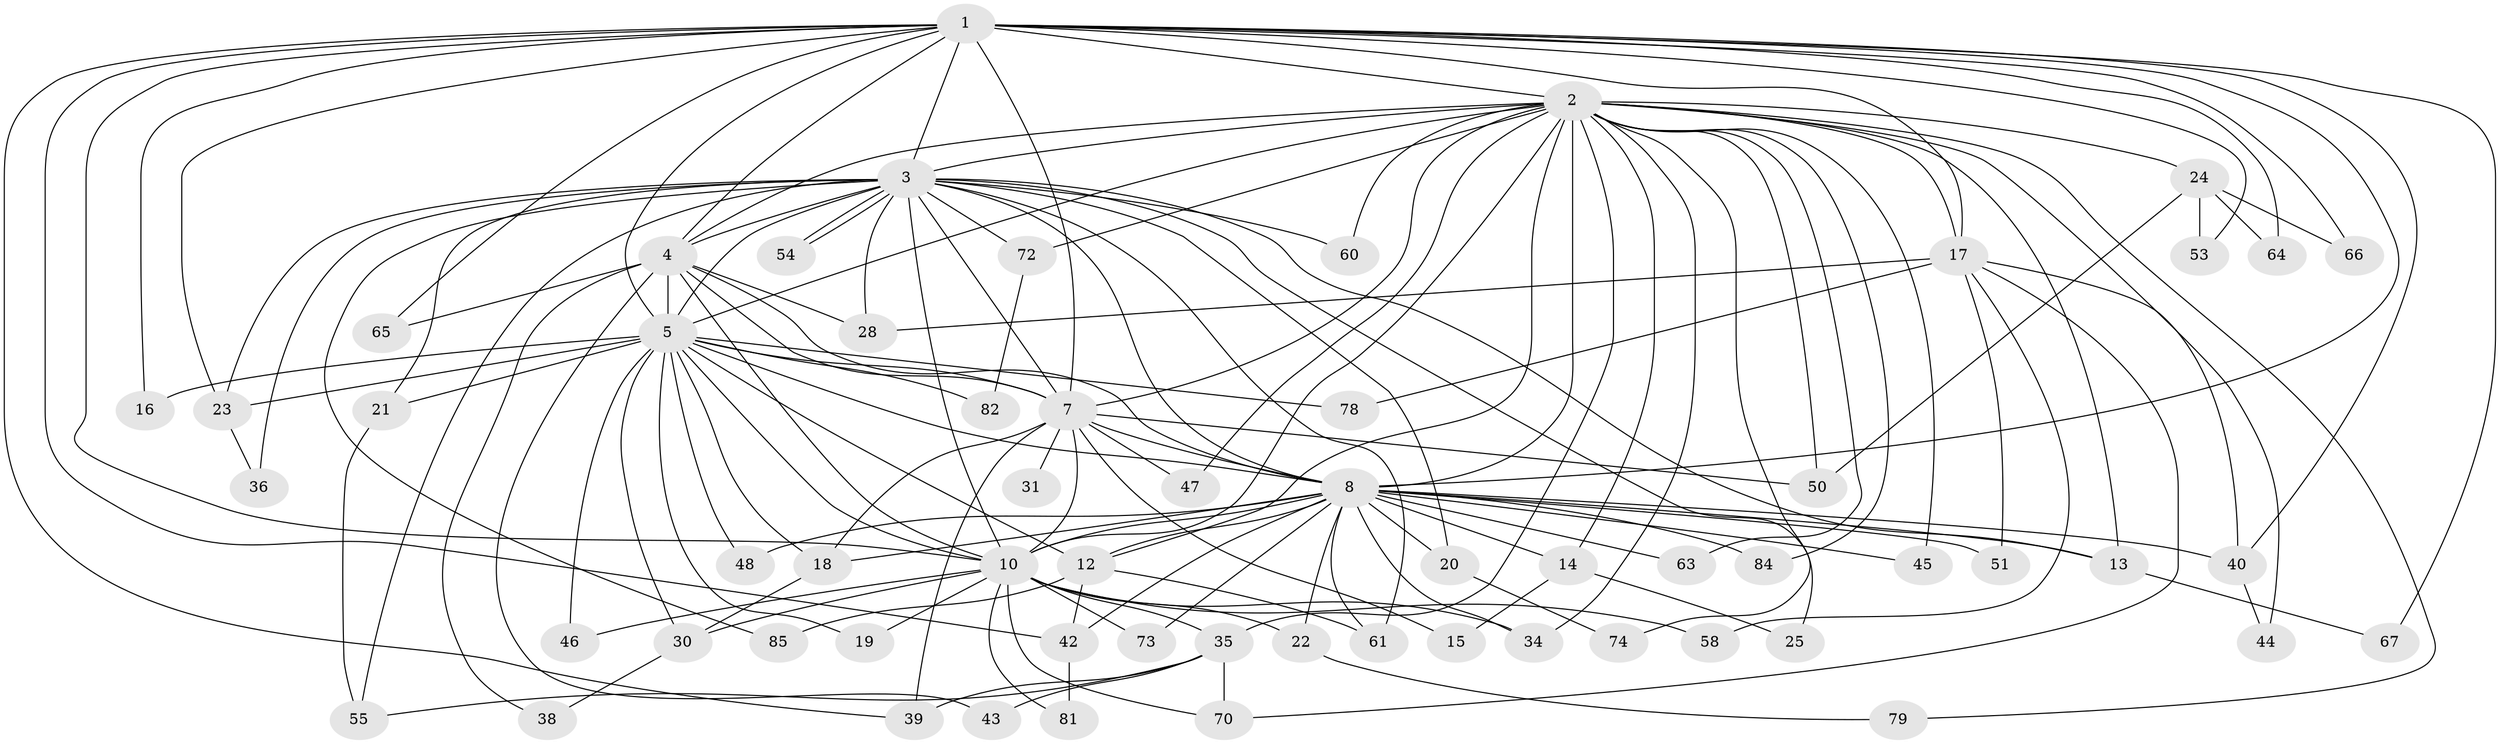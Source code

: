 // Generated by graph-tools (version 1.1) at 2025/23/03/03/25 07:23:39]
// undirected, 61 vertices, 146 edges
graph export_dot {
graph [start="1"]
  node [color=gray90,style=filled];
  1 [super="+77"];
  2 [super="+6"];
  3 [super="+52"];
  4 [super="+75"];
  5 [super="+49"];
  7 [super="+27"];
  8 [super="+9"];
  10 [super="+11"];
  12 [super="+37"];
  13 [super="+29"];
  14;
  15;
  16;
  17 [super="+41"];
  18 [super="+26"];
  19;
  20 [super="+32"];
  21 [super="+69"];
  22;
  23 [super="+71"];
  24 [super="+59"];
  25;
  28;
  30 [super="+33"];
  31;
  34 [super="+68"];
  35 [super="+76"];
  36 [super="+83"];
  38;
  39;
  40 [super="+56"];
  42 [super="+57"];
  43;
  44;
  45;
  46;
  47;
  48;
  50;
  51;
  53;
  54;
  55;
  58;
  60;
  61 [super="+62"];
  63;
  64;
  65;
  66;
  67;
  70 [super="+80"];
  72;
  73;
  74;
  78;
  79;
  81;
  82;
  84;
  85;
  1 -- 2 [weight=2];
  1 -- 3 [weight=2];
  1 -- 4;
  1 -- 5;
  1 -- 7;
  1 -- 8 [weight=2];
  1 -- 10;
  1 -- 16;
  1 -- 17;
  1 -- 23;
  1 -- 39;
  1 -- 53;
  1 -- 64;
  1 -- 65;
  1 -- 66;
  1 -- 67;
  1 -- 40;
  1 -- 42;
  2 -- 3 [weight=2];
  2 -- 4 [weight=2];
  2 -- 5 [weight=2];
  2 -- 7 [weight=3];
  2 -- 8 [weight=4];
  2 -- 10 [weight=2];
  2 -- 17 [weight=2];
  2 -- 24 [weight=2];
  2 -- 34;
  2 -- 35;
  2 -- 44;
  2 -- 45;
  2 -- 47;
  2 -- 60;
  2 -- 74;
  2 -- 84;
  2 -- 12;
  2 -- 72;
  2 -- 13;
  2 -- 14;
  2 -- 79;
  2 -- 50;
  2 -- 63;
  3 -- 4;
  3 -- 5;
  3 -- 7 [weight=2];
  3 -- 8 [weight=2];
  3 -- 10;
  3 -- 13;
  3 -- 20;
  3 -- 21;
  3 -- 23;
  3 -- 25;
  3 -- 28;
  3 -- 36 [weight=2];
  3 -- 54;
  3 -- 54;
  3 -- 55;
  3 -- 60;
  3 -- 72;
  3 -- 85;
  3 -- 61;
  4 -- 5;
  4 -- 7;
  4 -- 8 [weight=2];
  4 -- 10;
  4 -- 38;
  4 -- 43;
  4 -- 65;
  4 -- 28;
  5 -- 7 [weight=2];
  5 -- 8 [weight=2];
  5 -- 10;
  5 -- 12;
  5 -- 16;
  5 -- 19;
  5 -- 21;
  5 -- 46;
  5 -- 48;
  5 -- 78;
  5 -- 82;
  5 -- 23;
  5 -- 30;
  5 -- 18;
  7 -- 8 [weight=2];
  7 -- 10;
  7 -- 15;
  7 -- 18;
  7 -- 31 [weight=2];
  7 -- 39;
  7 -- 47;
  7 -- 50;
  8 -- 10 [weight=3];
  8 -- 12;
  8 -- 22;
  8 -- 45;
  8 -- 63;
  8 -- 84;
  8 -- 73;
  8 -- 14;
  8 -- 18;
  8 -- 20 [weight=2];
  8 -- 34;
  8 -- 40;
  8 -- 42;
  8 -- 48;
  8 -- 51;
  8 -- 61;
  8 -- 13;
  10 -- 22;
  10 -- 30;
  10 -- 35;
  10 -- 58;
  10 -- 70;
  10 -- 73;
  10 -- 34;
  10 -- 81;
  10 -- 19;
  10 -- 46;
  12 -- 42;
  12 -- 61;
  12 -- 85;
  13 -- 67;
  14 -- 15;
  14 -- 25;
  17 -- 28;
  17 -- 40;
  17 -- 58;
  17 -- 78;
  17 -- 70;
  17 -- 51;
  18 -- 30;
  20 -- 74;
  21 -- 55;
  22 -- 79;
  23 -- 36;
  24 -- 53;
  24 -- 64;
  24 -- 66;
  24 -- 50;
  30 -- 38;
  35 -- 43;
  35 -- 55;
  35 -- 70;
  35 -- 39;
  40 -- 44;
  42 -- 81;
  72 -- 82;
}
